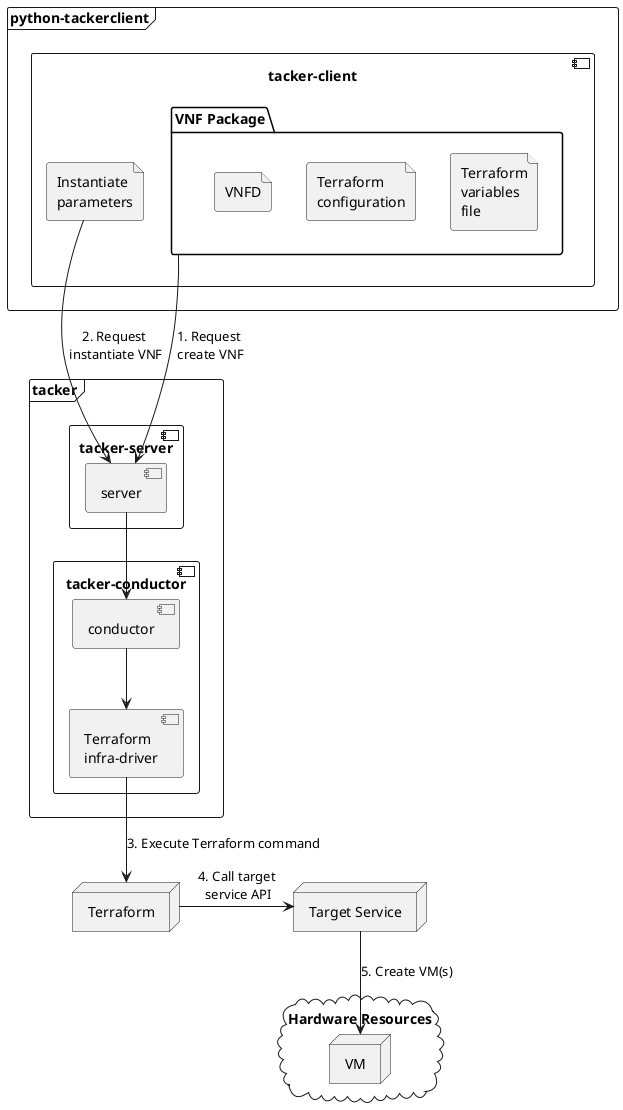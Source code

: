 @startuml

frame "python-tackerclient" {
    component "tacker-client" as client {
        package "VNF Package" as vnfpkg {
            file "VNFD" as vnfd
            file "Terraform\nconfiguration" as tffile
            file "Terraform\nvariables\nfile" as tfvar
        }
        file "Instantiate\nparameters" as inst_param
    }
}

vnfd -[hidden]> tffile
tffile-[hidden]> tfvar

frame "tacker" {
    component "tacker-server" {
        component "server" as serv
    }
    component "tacker-conductor" {
        component "conductor" as cond
        component "Terraform\ninfra-driver" as infra
    }
}

node "Terraform"

node "Target Service" as ts
cloud "Hardware Resources" as hw {
    node "VM" as ins1
}

'# Relationships
vnfpkg --> serv: 1. Request\n create VNF
inst_param --> serv: 2. Request\n instantiate VNF
serv --> cond
cond --> infra
infra --> Terraform: 3. Execute Terraform command
Terraform -right-> ts: 4. Call target\n service API
ts --> ins1: 5. Create VM(s)

@enduml